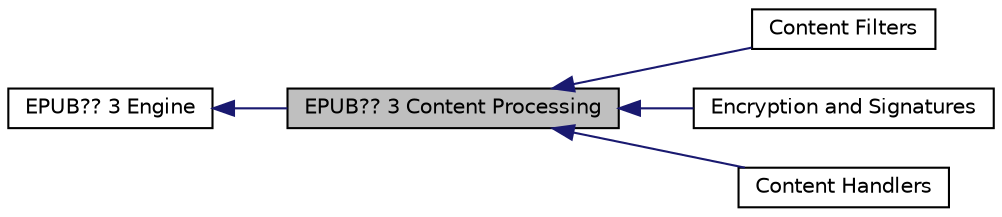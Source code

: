 digraph "EPUB?? 3 Content Processing"
{
  edge [fontname="Helvetica",fontsize="10",labelfontname="Helvetica",labelfontsize="10"];
  node [fontname="Helvetica",fontsize="10",shape=record];
  rankdir=LR;
  Node2 [label="Content Filters",height=0.2,width=0.4,color="black", fillcolor="white", style="filled",URL="$group__filters.xhtml"];
  Node4 [label="Encryption and Signatures",height=0.2,width=0.4,color="black", fillcolor="white", style="filled",URL="$group__security.xhtml"];
  Node1 [label="EPUB?? 3 Engine",height=0.2,width=0.4,color="black", fillcolor="white", style="filled",URL="$group__epub.xhtml"];
  Node0 [label="EPUB?? 3 Content Processing",height=0.2,width=0.4,color="black", fillcolor="grey75", style="filled" fontcolor="black"];
  Node3 [label="Content Handlers",height=0.2,width=0.4,color="black", fillcolor="white", style="filled",URL="$group__media-handlers.xhtml"];
  Node1->Node0 [shape=plaintext, color="midnightblue", dir="back", style="solid"];
  Node0->Node2 [shape=plaintext, color="midnightblue", dir="back", style="solid"];
  Node0->Node3 [shape=plaintext, color="midnightblue", dir="back", style="solid"];
  Node0->Node4 [shape=plaintext, color="midnightblue", dir="back", style="solid"];
}
